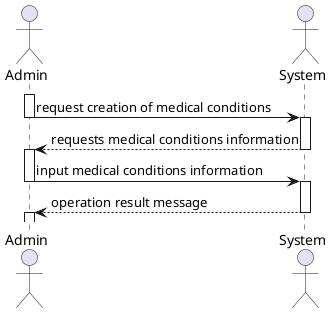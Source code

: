 @startuml

actor Admin as admin
actor System as sys


activate admin

admin -> sys : request creation of medical conditions
deactivate admin
activate sys

sys --> admin : requests medical conditions information
deactivate sys
activate admin

admin -> sys : input medical conditions information
deactivate admin
activate sys

sys --> admin : operation result message
deactivate sys
activate admin

@enduml